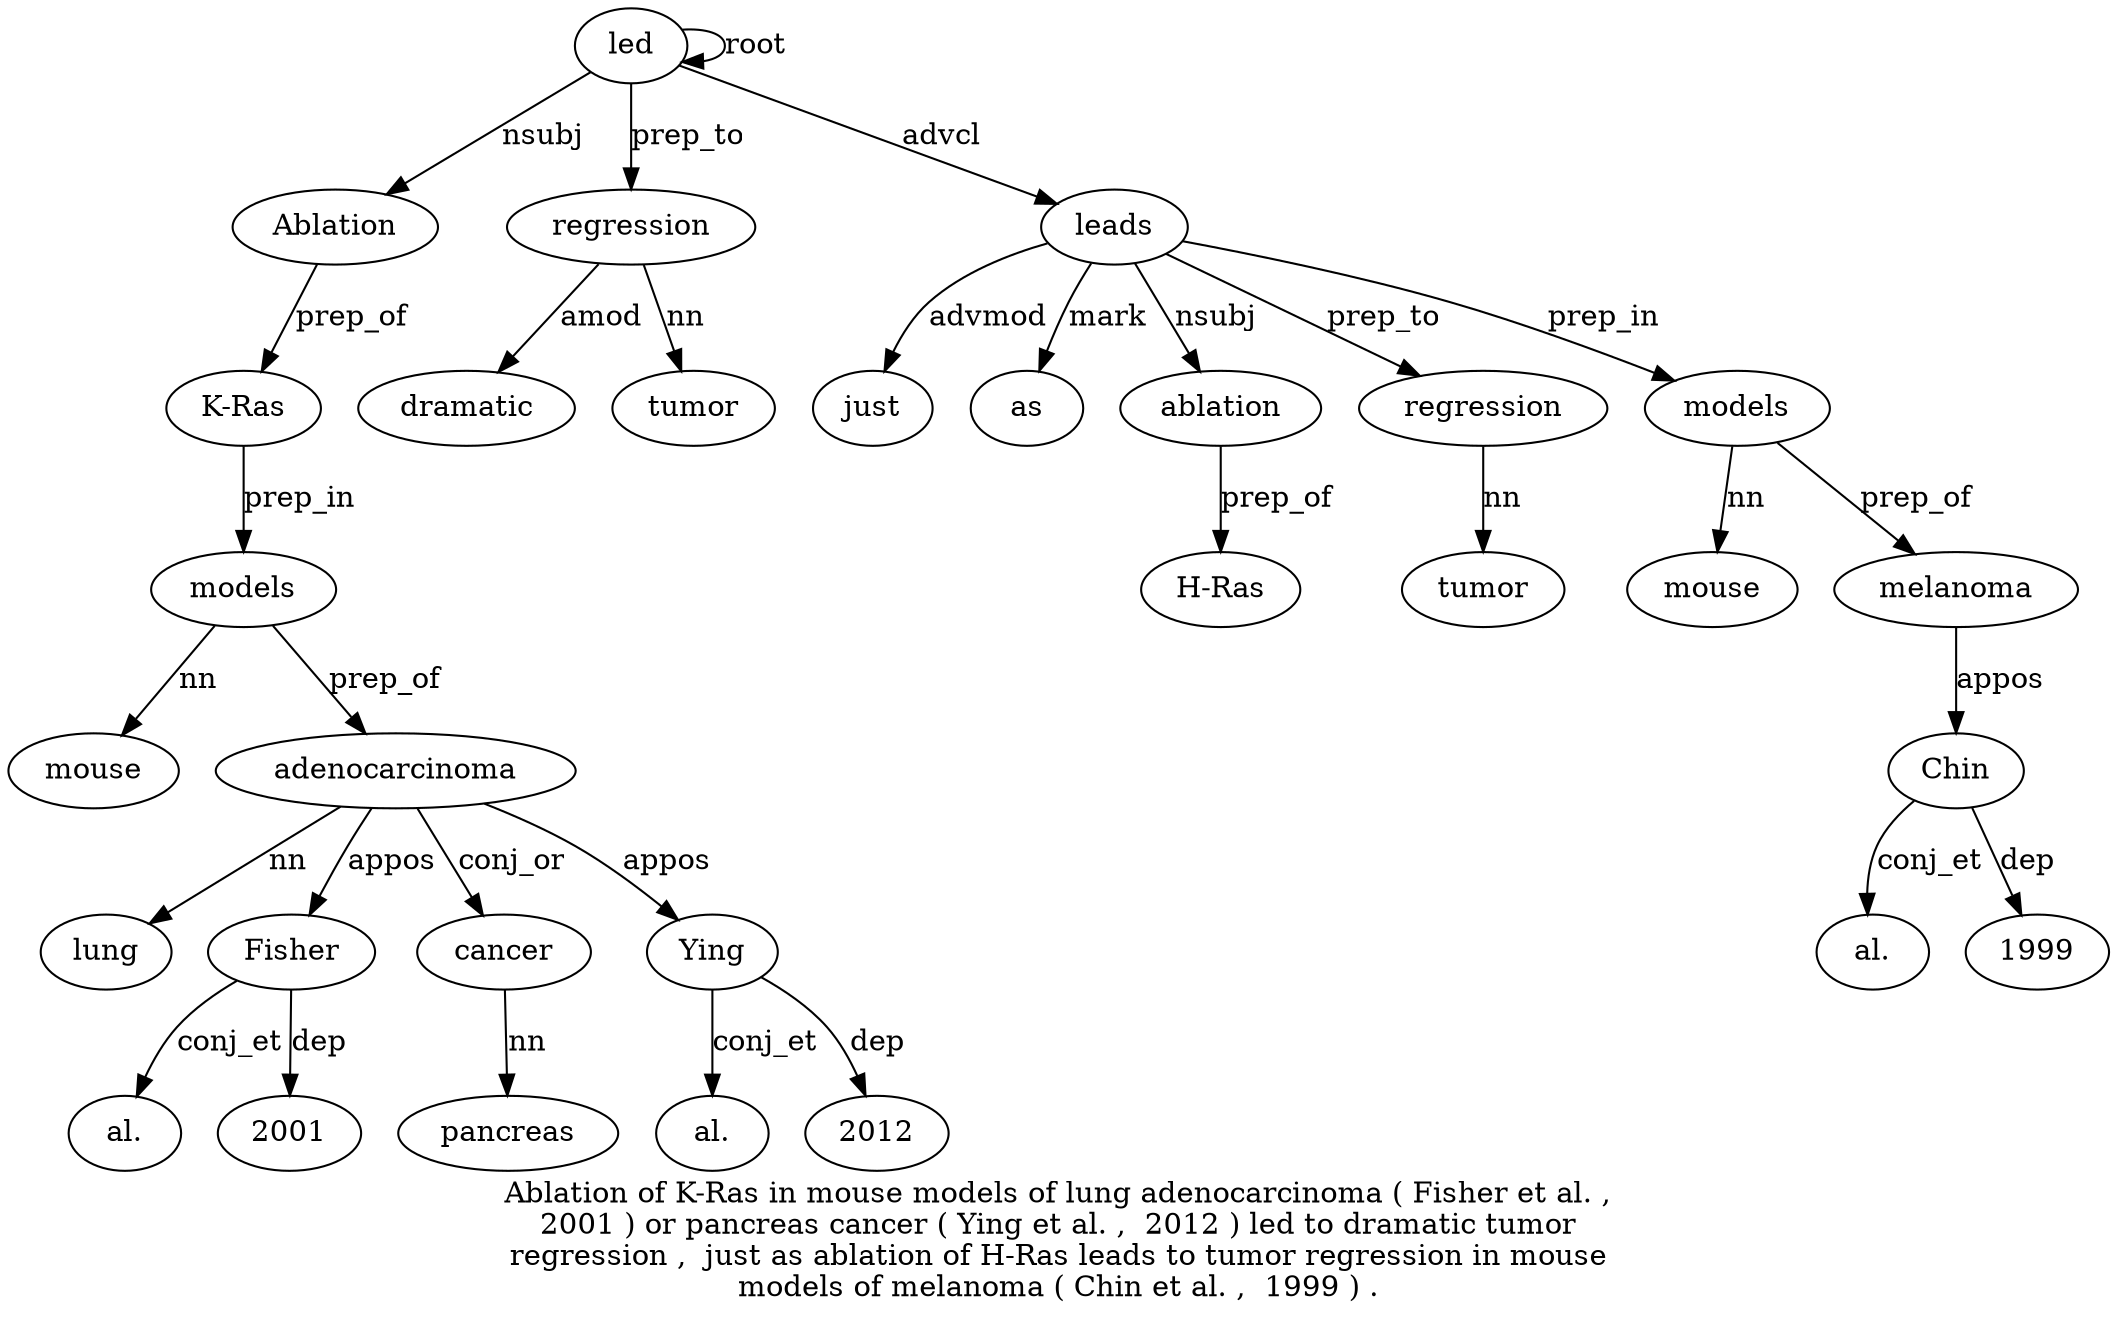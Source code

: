 digraph "Ablation of K-Ras in mouse models of lung adenocarcinoma ( Fisher et al. ,  2001 ) or pancreas cancer ( Ying et al. ,  2012 ) led to dramatic tumor regression ,  just as ablation of H-Ras leads to tumor regression in mouse models of melanoma ( Chin et al. ,  1999 ) ." {
label="Ablation of K-Ras in mouse models of lung adenocarcinoma ( Fisher et al. ,
2001 ) or pancreas cancer ( Ying et al. ,  2012 ) led to dramatic tumor
regression ,  just as ablation of H-Ras leads to tumor regression in mouse
models of melanoma ( Chin et al. ,  1999 ) .";
led27 [style=filled, fillcolor=white, label=led];
Ablation1 [style=filled, fillcolor=white, label=Ablation];
led27 -> Ablation1  [label=nsubj];
"K-Ras3" [style=filled, fillcolor=white, label="K-Ras"];
Ablation1 -> "K-Ras3"  [label=prep_of];
models6 [style=filled, fillcolor=white, label=models];
mouse5 [style=filled, fillcolor=white, label=mouse];
models6 -> mouse5  [label=nn];
"K-Ras3" -> models6  [label=prep_in];
adenocarcinoma9 [style=filled, fillcolor=white, label=adenocarcinoma];
lung8 [style=filled, fillcolor=white, label=lung];
adenocarcinoma9 -> lung8  [label=nn];
models6 -> adenocarcinoma9  [label=prep_of];
Fisher11 [style=filled, fillcolor=white, label=Fisher];
adenocarcinoma9 -> Fisher11  [label=appos];
"al.13" [style=filled, fillcolor=white, label="al."];
Fisher11 -> "al.13"  [label=conj_et];
200115 [style=filled, fillcolor=white, label=2001];
Fisher11 -> 200115  [label=dep];
cancer19 [style=filled, fillcolor=white, label=cancer];
pancreas18 [style=filled, fillcolor=white, label=pancreas];
cancer19 -> pancreas18  [label=nn];
adenocarcinoma9 -> cancer19  [label=conj_or];
Ying21 [style=filled, fillcolor=white, label=Ying];
adenocarcinoma9 -> Ying21  [label=appos];
"al.23" [style=filled, fillcolor=white, label="al."];
Ying21 -> "al.23"  [label=conj_et];
201225 [style=filled, fillcolor=white, label=2012];
Ying21 -> 201225  [label=dep];
led27 -> led27  [label=root];
regression31 [style=filled, fillcolor=white, label=regression];
dramatic29 [style=filled, fillcolor=white, label=dramatic];
regression31 -> dramatic29  [label=amod];
tumor30 [style=filled, fillcolor=white, label=tumor];
regression31 -> tumor30  [label=nn];
led27 -> regression31  [label=prep_to];
leads38 [style=filled, fillcolor=white, label=leads];
just33 [style=filled, fillcolor=white, label=just];
leads38 -> just33  [label=advmod];
as34 [style=filled, fillcolor=white, label=as];
leads38 -> as34  [label=mark];
ablation35 [style=filled, fillcolor=white, label=ablation];
leads38 -> ablation35  [label=nsubj];
"H-Ras37" [style=filled, fillcolor=white, label="H-Ras"];
ablation35 -> "H-Ras37"  [label=prep_of];
led27 -> leads38  [label=advcl];
regression41 [style=filled, fillcolor=white, label=regression];
tumor40 [style=filled, fillcolor=white, label=tumor];
regression41 -> tumor40  [label=nn];
leads38 -> regression41  [label=prep_to];
models44 [style=filled, fillcolor=white, label=models];
mouse43 [style=filled, fillcolor=white, label=mouse];
models44 -> mouse43  [label=nn];
leads38 -> models44  [label=prep_in];
melanoma46 [style=filled, fillcolor=white, label=melanoma];
models44 -> melanoma46  [label=prep_of];
Chin48 [style=filled, fillcolor=white, label=Chin];
melanoma46 -> Chin48  [label=appos];
"al.50" [style=filled, fillcolor=white, label="al."];
Chin48 -> "al.50"  [label=conj_et];
199952 [style=filled, fillcolor=white, label=1999];
Chin48 -> 199952  [label=dep];
}
